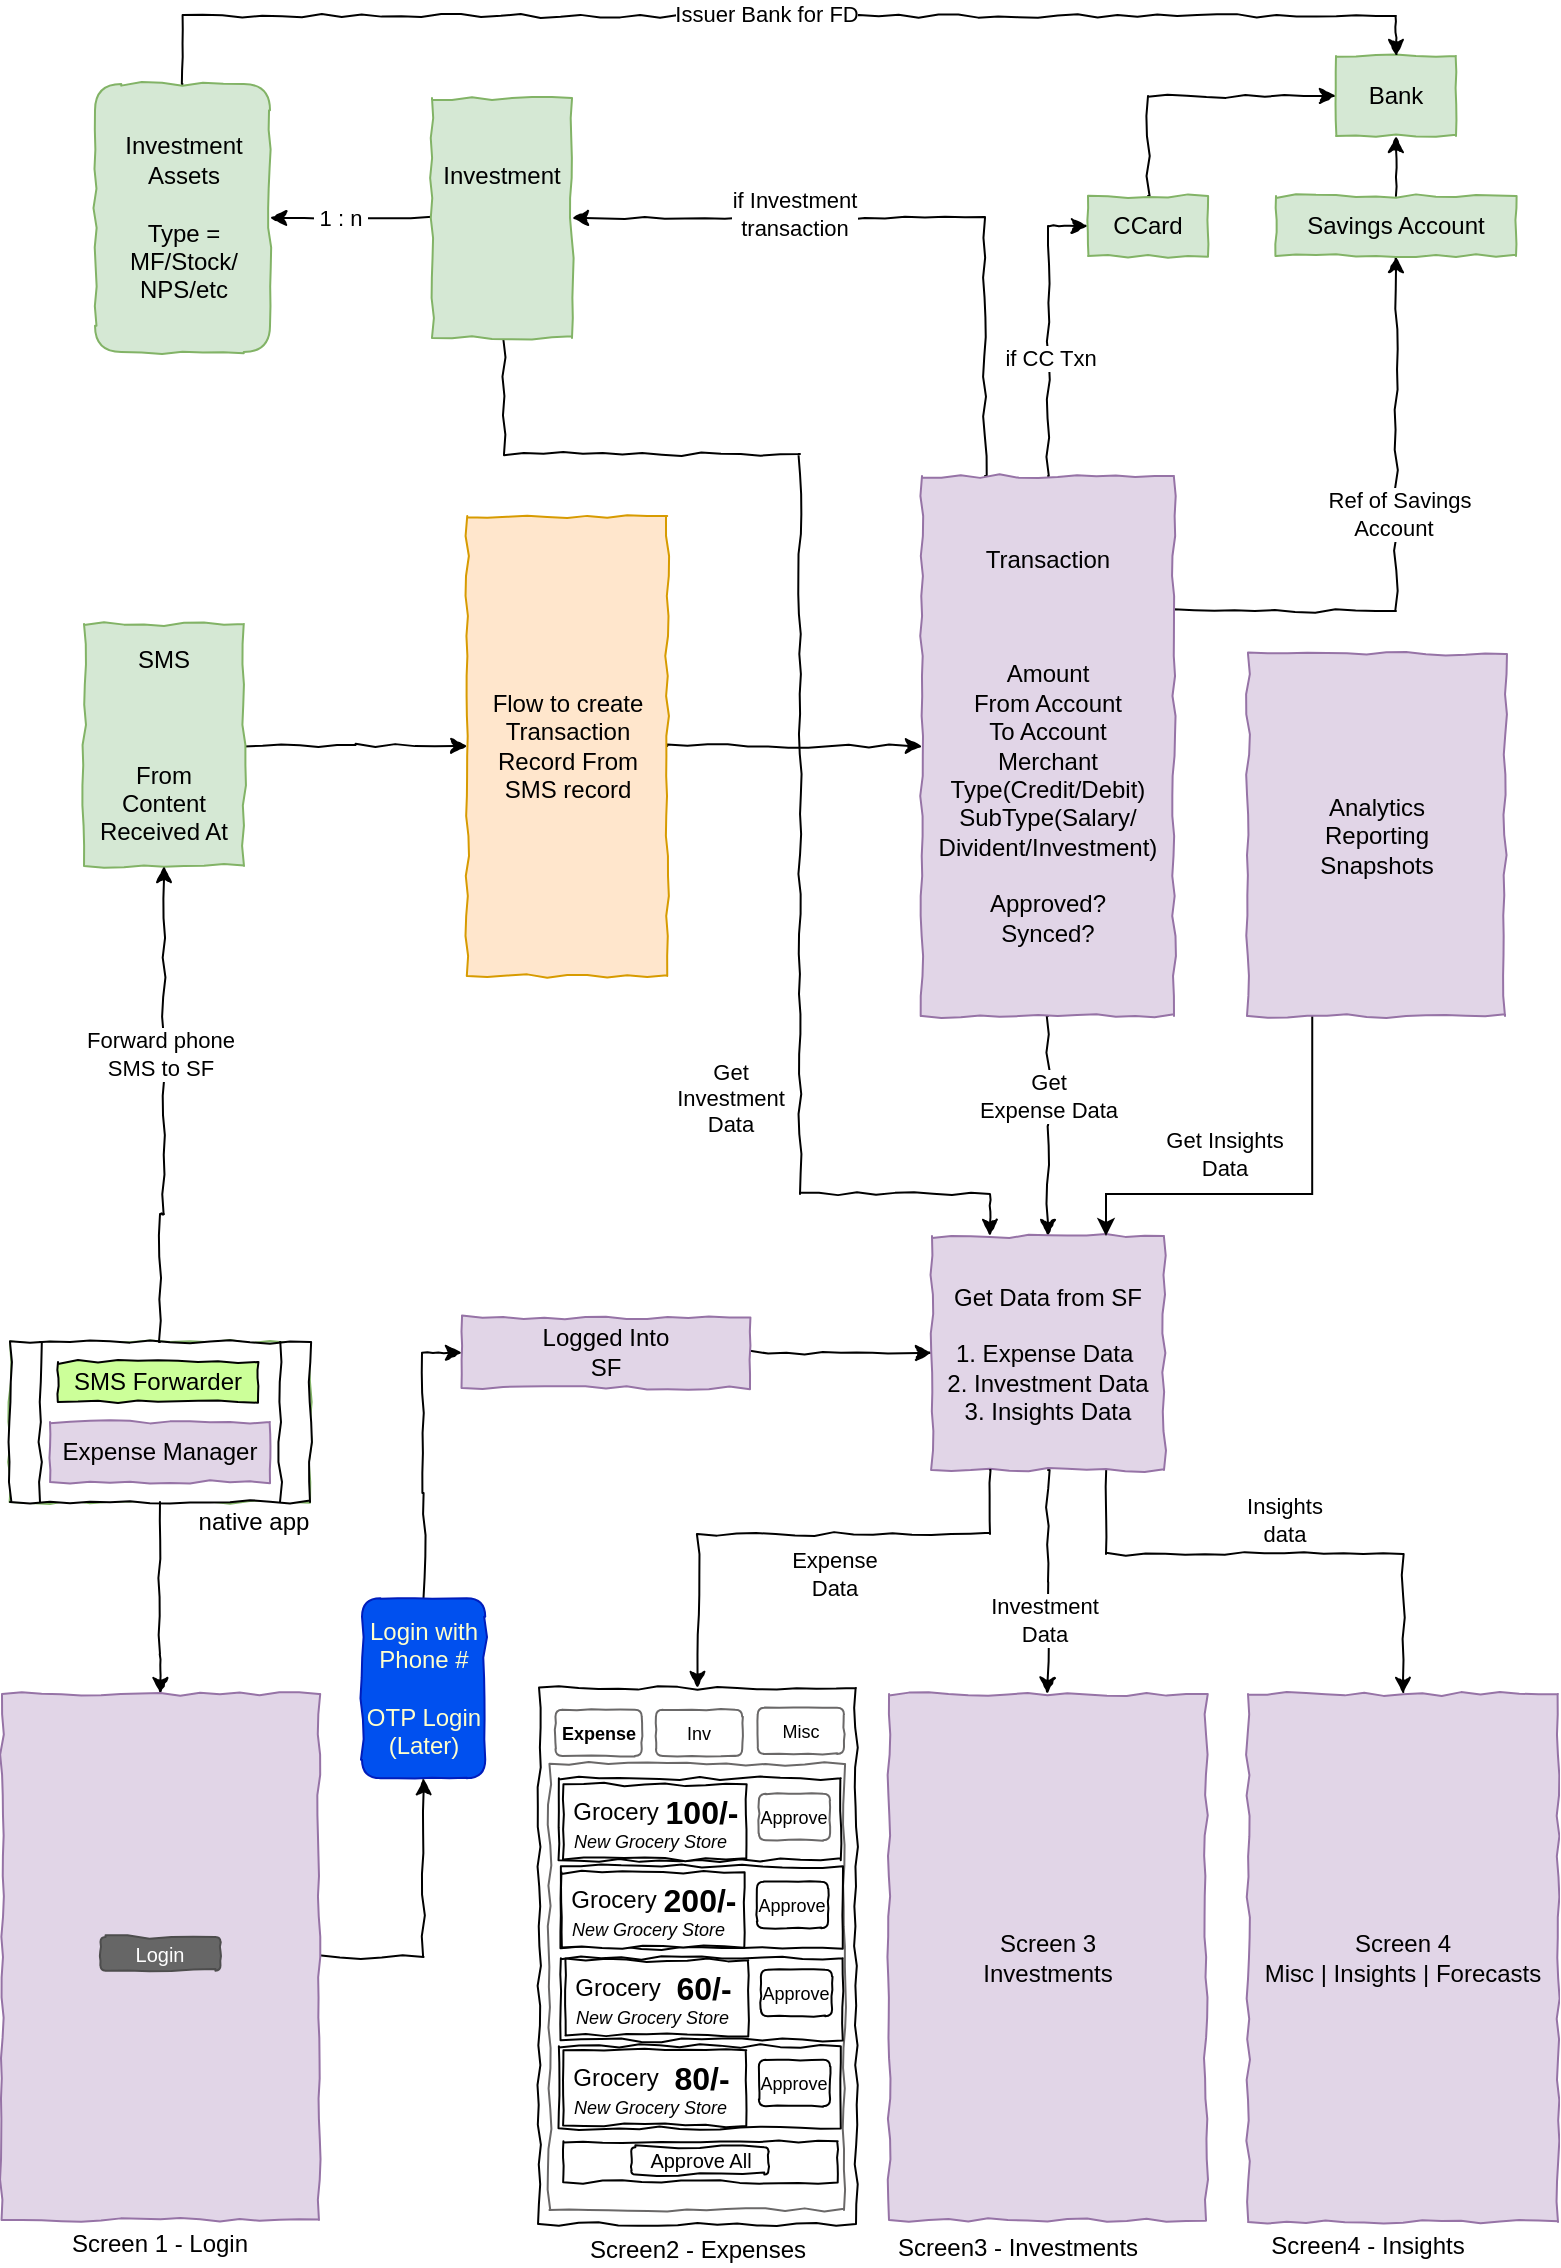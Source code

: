 <mxfile version="22.1.4" type="device">
  <diagram name="Page-1" id="QadR1Ws7vuWXgV3cEc7C">
    <mxGraphModel dx="3107" dy="775" grid="1" gridSize="10" guides="1" tooltips="1" connect="1" arrows="1" fold="1" page="1" pageScale="1" pageWidth="850" pageHeight="1100" math="0" shadow="0">
      <root>
        <mxCell id="0" />
        <mxCell id="1" parent="0" />
        <mxCell id="0C5rQX1WeQnibB30k9b2-212" style="edgeStyle=orthogonalEdgeStyle;rounded=0;orthogonalLoop=1;jettySize=auto;html=1;entryX=0.5;entryY=1;entryDx=0;entryDy=0;comic=1;exitX=1;exitY=0.25;exitDx=0;exitDy=0;" parent="1" source="0C5rQX1WeQnibB30k9b2-1" target="0C5rQX1WeQnibB30k9b2-9" edge="1">
          <mxGeometry relative="1" as="geometry">
            <mxPoint x="-435" y="230" as="sourcePoint" />
            <Array as="points">
              <mxPoint x="-234" y="339" />
            </Array>
          </mxGeometry>
        </mxCell>
        <mxCell id="0C5rQX1WeQnibB30k9b2-213" value="&amp;nbsp;Ref of Savings &lt;br&gt;Account&amp;nbsp;" style="edgeLabel;html=1;align=center;verticalAlign=middle;resizable=0;points=[];comic=1;" parent="0C5rQX1WeQnibB30k9b2-212" vertex="1" connectable="0">
          <mxGeometry x="-0.076" y="-2" relative="1" as="geometry">
            <mxPoint x="-2" y="-26" as="offset" />
          </mxGeometry>
        </mxCell>
        <mxCell id="0C5rQX1WeQnibB30k9b2-215" style="edgeStyle=orthogonalEdgeStyle;rounded=0;orthogonalLoop=1;jettySize=auto;html=1;exitX=0.5;exitY=0;exitDx=0;exitDy=0;entryX=0;entryY=0.5;entryDx=0;entryDy=0;comic=1;" parent="1" source="0C5rQX1WeQnibB30k9b2-1" target="0C5rQX1WeQnibB30k9b2-19" edge="1">
          <mxGeometry relative="1" as="geometry" />
        </mxCell>
        <mxCell id="0C5rQX1WeQnibB30k9b2-216" value="if CC Txn" style="edgeLabel;html=1;align=center;verticalAlign=middle;resizable=0;points=[];comic=1;" parent="0C5rQX1WeQnibB30k9b2-215" vertex="1" connectable="0">
          <mxGeometry x="-0.062" relative="1" as="geometry">
            <mxPoint x="1" y="9" as="offset" />
          </mxGeometry>
        </mxCell>
        <mxCell id="0C5rQX1WeQnibB30k9b2-217" style="edgeStyle=orthogonalEdgeStyle;rounded=0;orthogonalLoop=1;jettySize=auto;html=1;exitX=0.25;exitY=0;exitDx=0;exitDy=0;comic=1;entryX=1;entryY=0.5;entryDx=0;entryDy=0;" parent="1" source="0C5rQX1WeQnibB30k9b2-1" target="0C5rQX1WeQnibB30k9b2-17" edge="1">
          <mxGeometry relative="1" as="geometry">
            <Array as="points">
              <mxPoint x="-439" y="142" />
            </Array>
          </mxGeometry>
        </mxCell>
        <mxCell id="0C5rQX1WeQnibB30k9b2-218" value="if Investment &lt;br&gt;transaction" style="edgeLabel;html=1;align=center;verticalAlign=middle;resizable=0;points=[];comic=1;" parent="0C5rQX1WeQnibB30k9b2-217" vertex="1" connectable="0">
          <mxGeometry x="0.088" y="2" relative="1" as="geometry">
            <mxPoint x="-42" y="-4" as="offset" />
          </mxGeometry>
        </mxCell>
        <mxCell id="fBebfW7BLfuO6a7bKw-b-141" style="edgeStyle=orthogonalEdgeStyle;rounded=0;orthogonalLoop=1;jettySize=auto;html=1;exitX=0.5;exitY=1;exitDx=0;exitDy=0;entryX=0.5;entryY=0;entryDx=0;entryDy=0;comic=1;" edge="1" parent="1" source="0C5rQX1WeQnibB30k9b2-1" target="0C5rQX1WeQnibB30k9b2-189">
          <mxGeometry relative="1" as="geometry">
            <Array as="points">
              <mxPoint x="-408" y="596" />
            </Array>
          </mxGeometry>
        </mxCell>
        <mxCell id="fBebfW7BLfuO6a7bKw-b-142" value="Get&lt;br style=&quot;border-color: var(--border-color);&quot;&gt;Expense Data" style="edgeLabel;html=1;align=center;verticalAlign=middle;resizable=0;points=[];comic=1;" vertex="1" connectable="0" parent="fBebfW7BLfuO6a7bKw-b-141">
          <mxGeometry x="-0.094" y="-3" relative="1" as="geometry">
            <mxPoint x="3" y="-10" as="offset" />
          </mxGeometry>
        </mxCell>
        <mxCell id="0C5rQX1WeQnibB30k9b2-1" value="Transaction&lt;br&gt;&lt;br&gt;&lt;br&gt;&lt;br&gt;Amount&lt;br&gt;From Account&lt;br style=&quot;border-color: var(--border-color);&quot;&gt;To Account&lt;br&gt;Merchant&lt;br style=&quot;border-color: var(--border-color);&quot;&gt;Type(Credit/Debit)&lt;br&gt;SubType(Salary/&lt;br style=&quot;border-color: var(--border-color);&quot;&gt;Divident/Investment)&lt;br&gt;&lt;br&gt;Approved?&lt;br&gt;Synced?" style="rounded=0;whiteSpace=wrap;html=1;comic=1;fillColor=#e1d5e7;strokeColor=#9673a6;" parent="1" vertex="1">
          <mxGeometry x="-471" y="271" width="126" height="270" as="geometry" />
        </mxCell>
        <mxCell id="fBebfW7BLfuO6a7bKw-b-70" style="edgeStyle=orthogonalEdgeStyle;rounded=0;orthogonalLoop=1;jettySize=auto;html=1;exitX=1;exitY=0.5;exitDx=0;exitDy=0;comic=1;" edge="1" parent="1" source="0C5rQX1WeQnibB30k9b2-2" target="0C5rQX1WeQnibB30k9b2-1">
          <mxGeometry relative="1" as="geometry">
            <mxPoint x="-582" y="406" as="targetPoint" />
          </mxGeometry>
        </mxCell>
        <mxCell id="0C5rQX1WeQnibB30k9b2-2" value="Flow to create Transaction Record From SMS record" style="rounded=0;whiteSpace=wrap;html=1;comic=1;fillColor=#ffe6cc;strokeColor=#d79b00;" parent="1" vertex="1">
          <mxGeometry x="-698.38" y="291" width="100" height="230" as="geometry" />
        </mxCell>
        <mxCell id="fBebfW7BLfuO6a7bKw-b-127" style="edgeStyle=orthogonalEdgeStyle;rounded=0;orthogonalLoop=1;jettySize=auto;html=1;exitX=1;exitY=0.5;exitDx=0;exitDy=0;entryX=0;entryY=0.5;entryDx=0;entryDy=0;comic=1;" edge="1" parent="1" source="0C5rQX1WeQnibB30k9b2-3" target="0C5rQX1WeQnibB30k9b2-2">
          <mxGeometry relative="1" as="geometry" />
        </mxCell>
        <mxCell id="0C5rQX1WeQnibB30k9b2-3" value="SMS&lt;br&gt;&lt;br&gt;&lt;br&gt;&lt;br&gt;From&lt;br&gt;Content&lt;br&gt;Received At" style="rounded=0;whiteSpace=wrap;html=1;comic=1;fillColor=#d5e8d4;strokeColor=#82b366;" parent="1" vertex="1">
          <mxGeometry x="-890" y="345" width="80" height="121" as="geometry" />
        </mxCell>
        <mxCell id="0C5rQX1WeQnibB30k9b2-8" value="Bank" style="rounded=0;whiteSpace=wrap;html=1;comic=1;fillColor=#d5e8d4;strokeColor=#82b366;" parent="1" vertex="1">
          <mxGeometry x="-264" y="61" width="60" height="40" as="geometry" />
        </mxCell>
        <mxCell id="0C5rQX1WeQnibB30k9b2-14" style="edgeStyle=orthogonalEdgeStyle;rounded=0;orthogonalLoop=1;jettySize=auto;html=1;exitX=0.5;exitY=0;exitDx=0;exitDy=0;entryX=0.5;entryY=1;entryDx=0;entryDy=0;comic=1;" parent="1" source="0C5rQX1WeQnibB30k9b2-9" target="0C5rQX1WeQnibB30k9b2-8" edge="1">
          <mxGeometry relative="1" as="geometry" />
        </mxCell>
        <mxCell id="0C5rQX1WeQnibB30k9b2-9" value="Savings Account" style="rounded=0;whiteSpace=wrap;html=1;comic=1;fillColor=#d5e8d4;strokeColor=#82b366;" parent="1" vertex="1">
          <mxGeometry x="-294" y="131" width="120" height="30" as="geometry" />
        </mxCell>
        <mxCell id="0C5rQX1WeQnibB30k9b2-209" style="edgeStyle=orthogonalEdgeStyle;rounded=0;orthogonalLoop=1;jettySize=auto;html=1;exitX=0;exitY=0.5;exitDx=0;exitDy=0;entryX=1;entryY=0.5;entryDx=0;entryDy=0;comic=1;" parent="1" source="0C5rQX1WeQnibB30k9b2-17" target="0C5rQX1WeQnibB30k9b2-200" edge="1">
          <mxGeometry relative="1" as="geometry" />
        </mxCell>
        <mxCell id="fBebfW7BLfuO6a7bKw-b-130" value="&amp;nbsp;1 : n&amp;nbsp;" style="edgeLabel;html=1;align=center;verticalAlign=middle;resizable=0;points=[];comic=1;" vertex="1" connectable="0" parent="0C5rQX1WeQnibB30k9b2-209">
          <mxGeometry x="0.317" y="3" relative="1" as="geometry">
            <mxPoint x="7" y="-3" as="offset" />
          </mxGeometry>
        </mxCell>
        <mxCell id="fBebfW7BLfuO6a7bKw-b-78" style="edgeStyle=orthogonalEdgeStyle;rounded=0;orthogonalLoop=1;jettySize=auto;html=1;exitX=0.5;exitY=1;exitDx=0;exitDy=0;comic=1;entryX=0.25;entryY=0;entryDx=0;entryDy=0;" edge="1" parent="1" target="0C5rQX1WeQnibB30k9b2-189">
          <mxGeometry relative="1" as="geometry">
            <mxPoint x="-439.41" y="651.06" as="targetPoint" />
            <mxPoint x="-679.98" y="202" as="sourcePoint" />
            <Array as="points">
              <mxPoint x="-680" y="260" />
              <mxPoint x="-532" y="260" />
              <mxPoint x="-532" y="630" />
              <mxPoint x="-437" y="630" />
            </Array>
          </mxGeometry>
        </mxCell>
        <mxCell id="fBebfW7BLfuO6a7bKw-b-81" value="Get&lt;br&gt;&amp;nbsp;Investment&amp;nbsp;&lt;br&gt;Data" style="edgeLabel;html=1;align=center;verticalAlign=middle;resizable=0;points=[];comic=1;" vertex="1" connectable="0" parent="fBebfW7BLfuO6a7bKw-b-78">
          <mxGeometry x="0.372" relative="1" as="geometry">
            <mxPoint x="-35" y="53" as="offset" />
          </mxGeometry>
        </mxCell>
        <mxCell id="0C5rQX1WeQnibB30k9b2-17" value="Investment&lt;br&gt;&lt;br&gt;&lt;br&gt;&lt;br&gt;" style="rounded=0;whiteSpace=wrap;html=1;comic=1;fillColor=#d5e8d4;strokeColor=#82b366;" parent="1" vertex="1">
          <mxGeometry x="-716" y="82" width="70" height="120" as="geometry" />
        </mxCell>
        <mxCell id="0C5rQX1WeQnibB30k9b2-210" style="edgeStyle=orthogonalEdgeStyle;rounded=0;orthogonalLoop=1;jettySize=auto;html=1;exitX=0.5;exitY=0;exitDx=0;exitDy=0;entryX=0;entryY=0.5;entryDx=0;entryDy=0;comic=1;" parent="1" source="0C5rQX1WeQnibB30k9b2-19" target="0C5rQX1WeQnibB30k9b2-8" edge="1">
          <mxGeometry relative="1" as="geometry" />
        </mxCell>
        <mxCell id="0C5rQX1WeQnibB30k9b2-19" value="CCard" style="rounded=0;whiteSpace=wrap;html=1;comic=1;fillColor=#d5e8d4;strokeColor=#82b366;" parent="1" vertex="1">
          <mxGeometry x="-388" y="131" width="60" height="30" as="geometry" />
        </mxCell>
        <mxCell id="0C5rQX1WeQnibB30k9b2-103" value="" style="group;comic=1;fillColor=#d5e8d4;strokeColor=#82b366;" parent="1" vertex="1" connectable="0">
          <mxGeometry x="-927" y="704" width="150" height="80" as="geometry" />
        </mxCell>
        <mxCell id="0C5rQX1WeQnibB30k9b2-40" value="" style="shape=process;whiteSpace=wrap;html=1;backgroundOutline=1;comic=1;" parent="0C5rQX1WeQnibB30k9b2-103" vertex="1">
          <mxGeometry width="150" height="80" as="geometry" />
        </mxCell>
        <mxCell id="0C5rQX1WeQnibB30k9b2-7" value="Expense Manager" style="rounded=0;whiteSpace=wrap;html=1;comic=1;fillColor=#e1d5e7;strokeColor=#9673a6;" parent="0C5rQX1WeQnibB30k9b2-103" vertex="1">
          <mxGeometry x="20" y="40" width="110" height="30" as="geometry" />
        </mxCell>
        <mxCell id="0C5rQX1WeQnibB30k9b2-39" value="SMS Forwarder" style="rounded=0;whiteSpace=wrap;html=1;comic=1;gradientColor=none;fillColor=#CCFF99;" parent="0C5rQX1WeQnibB30k9b2-103" vertex="1">
          <mxGeometry x="24" y="10" width="100" height="20" as="geometry" />
        </mxCell>
        <mxCell id="fBebfW7BLfuO6a7bKw-b-123" style="edgeStyle=orthogonalEdgeStyle;rounded=0;orthogonalLoop=1;jettySize=auto;html=1;exitX=1;exitY=0.5;exitDx=0;exitDy=0;comic=1;" edge="1" parent="1" source="0C5rQX1WeQnibB30k9b2-106" target="0C5rQX1WeQnibB30k9b2-189">
          <mxGeometry relative="1" as="geometry" />
        </mxCell>
        <mxCell id="0C5rQX1WeQnibB30k9b2-106" value="Logged Into &lt;br&gt;SF" style="rounded=0;whiteSpace=wrap;html=1;comic=1;fillColor=#e1d5e7;strokeColor=#9673a6;" parent="1" vertex="1">
          <mxGeometry x="-701" y="691.72" width="144" height="35.28" as="geometry" />
        </mxCell>
        <mxCell id="fBebfW7BLfuO6a7bKw-b-74" style="edgeStyle=orthogonalEdgeStyle;rounded=0;orthogonalLoop=1;jettySize=auto;html=1;exitX=0.75;exitY=1;exitDx=0;exitDy=0;comic=1;entryX=0.5;entryY=0;entryDx=0;entryDy=0;" edge="1" parent="1" source="0C5rQX1WeQnibB30k9b2-189" target="0C5rQX1WeQnibB30k9b2-204">
          <mxGeometry relative="1" as="geometry">
            <mxPoint x="-372" y="575" as="targetPoint" />
            <Array as="points">
              <mxPoint x="-379" y="810" />
              <mxPoint x="-231" y="810" />
            </Array>
          </mxGeometry>
        </mxCell>
        <mxCell id="fBebfW7BLfuO6a7bKw-b-75" value="Insights &lt;br&gt;data" style="edgeLabel;html=1;align=center;verticalAlign=middle;resizable=0;points=[];comic=1;" vertex="1" connectable="0" parent="fBebfW7BLfuO6a7bKw-b-74">
          <mxGeometry x="-0.332" y="1" relative="1" as="geometry">
            <mxPoint x="44" y="-16" as="offset" />
          </mxGeometry>
        </mxCell>
        <mxCell id="fBebfW7BLfuO6a7bKw-b-143" style="edgeStyle=orthogonalEdgeStyle;rounded=0;orthogonalLoop=1;jettySize=auto;html=1;exitX=0.5;exitY=1;exitDx=0;exitDy=0;comic=1;" edge="1" parent="1" source="0C5rQX1WeQnibB30k9b2-189" target="fBebfW7BLfuO6a7bKw-b-43">
          <mxGeometry relative="1" as="geometry" />
        </mxCell>
        <mxCell id="fBebfW7BLfuO6a7bKw-b-144" value="Investment&lt;br style=&quot;border-color: var(--border-color);&quot;&gt;Data" style="edgeLabel;html=1;align=center;verticalAlign=middle;resizable=0;points=[];comic=1;" vertex="1" connectable="0" parent="fBebfW7BLfuO6a7bKw-b-143">
          <mxGeometry x="-0.006" y="2" relative="1" as="geometry">
            <mxPoint x="-2" y="17" as="offset" />
          </mxGeometry>
        </mxCell>
        <mxCell id="0C5rQX1WeQnibB30k9b2-189" value="Get Data from SF&lt;br&gt;&lt;br&gt;1. Expense Data&amp;nbsp;&lt;br&gt;2. Investment Data&lt;br&gt;3. Insights Data" style="rounded=0;align=center;html=1;whiteSpace=wrap;comic=1;fillColor=#e1d5e7;strokeColor=#9673a6;" parent="1" vertex="1">
          <mxGeometry x="-466" y="651" width="116" height="117" as="geometry" />
        </mxCell>
        <mxCell id="fBebfW7BLfuO6a7bKw-b-128" style="edgeStyle=orthogonalEdgeStyle;rounded=0;orthogonalLoop=1;jettySize=auto;html=1;exitX=0.5;exitY=0;exitDx=0;exitDy=0;entryX=0.5;entryY=0;entryDx=0;entryDy=0;comic=1;" edge="1" parent="1" source="0C5rQX1WeQnibB30k9b2-200" target="0C5rQX1WeQnibB30k9b2-8">
          <mxGeometry relative="1" as="geometry" />
        </mxCell>
        <mxCell id="fBebfW7BLfuO6a7bKw-b-129" value="Issuer Bank for FD" style="edgeLabel;html=1;align=center;verticalAlign=middle;resizable=0;points=[];comic=1;" vertex="1" connectable="0" parent="fBebfW7BLfuO6a7bKw-b-128">
          <mxGeometry x="0.473" y="-3" relative="1" as="geometry">
            <mxPoint x="-161" y="-4" as="offset" />
          </mxGeometry>
        </mxCell>
        <mxCell id="0C5rQX1WeQnibB30k9b2-200" value="Investment Assets&lt;br&gt;&lt;br&gt;Type = MF/Stock/&lt;br&gt;NPS/etc" style="rounded=1;whiteSpace=wrap;html=1;comic=1;fillColor=#d5e8d4;strokeColor=#82b366;" parent="1" vertex="1">
          <mxGeometry x="-884.5" y="75" width="87.5" height="134" as="geometry" />
        </mxCell>
        <mxCell id="0C5rQX1WeQnibB30k9b2-204" value="Screen 4&lt;br style=&quot;border-color: var(--border-color);&quot;&gt;Misc | Insights | Forecasts" style="rounded=0;whiteSpace=wrap;html=1;comic=1;fillColor=#e1d5e7;strokeColor=#9673a6;" parent="1" vertex="1">
          <mxGeometry x="-308" y="880" width="155" height="264" as="geometry" />
        </mxCell>
        <mxCell id="fBebfW7BLfuO6a7bKw-b-2" value="native&amp;nbsp;app" style="text;html=1;strokeColor=none;fillColor=none;align=center;verticalAlign=middle;whiteSpace=wrap;rounded=0;comic=1;" vertex="1" parent="1">
          <mxGeometry x="-836" y="784" width="62" height="19" as="geometry" />
        </mxCell>
        <mxCell id="0C5rQX1WeQnibB30k9b2-41" style="edgeStyle=orthogonalEdgeStyle;rounded=0;orthogonalLoop=1;jettySize=auto;html=1;comic=1;exitX=0.5;exitY=0;exitDx=0;exitDy=0;entryX=0.5;entryY=1;entryDx=0;entryDy=0;" parent="1" source="0C5rQX1WeQnibB30k9b2-40" target="0C5rQX1WeQnibB30k9b2-3" edge="1">
          <mxGeometry relative="1" as="geometry">
            <mxPoint x="-853" y="620" as="sourcePoint" />
            <mxPoint x="-860" y="470" as="targetPoint" />
            <Array as="points">
              <mxPoint x="-852" y="640" />
              <mxPoint x="-850" y="640" />
            </Array>
          </mxGeometry>
        </mxCell>
        <mxCell id="fBebfW7BLfuO6a7bKw-b-3" value="Forward phone &lt;br&gt;SMS to SF" style="edgeLabel;html=1;align=center;verticalAlign=middle;resizable=0;points=[];comic=1;" vertex="1" connectable="0" parent="0C5rQX1WeQnibB30k9b2-41">
          <mxGeometry x="-0.287" y="-1" relative="1" as="geometry">
            <mxPoint x="-3" y="-61" as="offset" />
          </mxGeometry>
        </mxCell>
        <mxCell id="fBebfW7BLfuO6a7bKw-b-43" value="Screen 3&lt;br style=&quot;border-color: var(--border-color);&quot;&gt;Investments" style="rounded=0;whiteSpace=wrap;html=1;comic=1;fillColor=#e1d5e7;strokeColor=#9673a6;" vertex="1" parent="1">
          <mxGeometry x="-487.48" y="880" width="158.48" height="263" as="geometry" />
        </mxCell>
        <mxCell id="fBebfW7BLfuO6a7bKw-b-76" style="edgeStyle=orthogonalEdgeStyle;rounded=0;orthogonalLoop=1;jettySize=auto;html=1;exitX=0.25;exitY=1;exitDx=0;exitDy=0;entryX=0.5;entryY=0;entryDx=0;entryDy=0;comic=1;" edge="1" parent="1" source="0C5rQX1WeQnibB30k9b2-189" target="0C5rQX1WeQnibB30k9b2-108">
          <mxGeometry relative="1" as="geometry">
            <Array as="points">
              <mxPoint x="-437" y="800" />
              <mxPoint x="-583" y="800" />
            </Array>
          </mxGeometry>
        </mxCell>
        <mxCell id="fBebfW7BLfuO6a7bKw-b-77" value="Expense&lt;br style=&quot;border-color: var(--border-color);&quot;&gt;Data" style="edgeLabel;html=1;align=center;verticalAlign=middle;resizable=0;points=[];comic=1;" vertex="1" connectable="0" parent="fBebfW7BLfuO6a7bKw-b-76">
          <mxGeometry x="-0.024" y="1" relative="1" as="geometry">
            <mxPoint x="14" y="19" as="offset" />
          </mxGeometry>
        </mxCell>
        <mxCell id="0C5rQX1WeQnibB30k9b2-108" value="" style="rounded=0;whiteSpace=wrap;html=1;comic=1;container=0;" parent="1" vertex="1">
          <mxGeometry x="-662.48" y="877" width="158.48" height="267.98" as="geometry" />
        </mxCell>
        <mxCell id="fBebfW7BLfuO6a7bKw-b-98" style="edgeStyle=orthogonalEdgeStyle;rounded=0;orthogonalLoop=1;jettySize=auto;html=1;entryX=0.5;entryY=0;entryDx=0;entryDy=0;comic=1;" edge="1" parent="1" source="0C5rQX1WeQnibB30k9b2-40" target="fBebfW7BLfuO6a7bKw-b-136">
          <mxGeometry relative="1" as="geometry">
            <mxPoint x="-852" y="860.5" as="targetPoint" />
            <Array as="points">
              <mxPoint x="-852" y="860" />
              <mxPoint x="-851" y="860" />
            </Array>
          </mxGeometry>
        </mxCell>
        <mxCell id="0C5rQX1WeQnibB30k9b2-202" value="Screen2 - Expenses" style="text;html=1;align=center;verticalAlign=middle;whiteSpace=wrap;rounded=0;comic=1;" parent="1" vertex="1">
          <mxGeometry x="-647.24" y="1149.98" width="128" height="16.02" as="geometry" />
        </mxCell>
        <mxCell id="0C5rQX1WeQnibB30k9b2-109" value="&lt;b&gt;Today&#39;s Expenses&lt;/b&gt;" style="rounded=0;whiteSpace=wrap;html=1;comic=1;container=0;" parent="1" vertex="1">
          <mxGeometry x="-649" y="924.4" width="133.14" height="23" as="geometry" />
        </mxCell>
        <mxCell id="fBebfW7BLfuO6a7bKw-b-125" style="edgeStyle=orthogonalEdgeStyle;rounded=0;orthogonalLoop=1;jettySize=auto;html=1;exitX=0.5;exitY=0;exitDx=0;exitDy=0;entryX=0;entryY=0.5;entryDx=0;entryDy=0;comic=1;" edge="1" parent="1" source="0C5rQX1WeQnibB30k9b2-105" target="0C5rQX1WeQnibB30k9b2-106">
          <mxGeometry relative="1" as="geometry" />
        </mxCell>
        <mxCell id="0C5rQX1WeQnibB30k9b2-105" value="Login with Phone #&lt;br&gt;&lt;br&gt;OTP Login (Later)" style="rounded=1;whiteSpace=wrap;html=1;fillColor=#0050ef;strokeColor=#001DBC;fontColor=#FFFFCC;comic=1;" parent="1" vertex="1">
          <mxGeometry x="-751" y="832.07" width="61.62" height="90" as="geometry" />
        </mxCell>
        <mxCell id="fBebfW7BLfuO6a7bKw-b-120" value="" style="group;comic=1;" vertex="1" connectable="0" parent="1">
          <mxGeometry x="-654.28" y="886.84" width="144.28" height="24.16" as="geometry" />
        </mxCell>
        <mxCell id="fBebfW7BLfuO6a7bKw-b-117" value="&lt;font size=&quot;1&quot;&gt;&lt;b style=&quot;font-size: 9px;&quot;&gt;Expense&lt;/b&gt;&lt;/font&gt;" style="rounded=1;html=1;shadow=0;dashed=0;whiteSpace=wrap;fontSize=10;align=center;comic=1;strokeColor=#6a6868;container=0;" vertex="1" parent="fBebfW7BLfuO6a7bKw-b-120">
          <mxGeometry y="1.0" width="43.154" height="23.16" as="geometry" />
        </mxCell>
        <mxCell id="fBebfW7BLfuO6a7bKw-b-118" value="&lt;font style=&quot;font-size: 9px;&quot;&gt;Inv&lt;/font&gt;" style="rounded=1;html=1;shadow=0;dashed=0;whiteSpace=wrap;fontSize=10;align=center;comic=1;strokeColor=#6a6868;container=0;" vertex="1" parent="fBebfW7BLfuO6a7bKw-b-120">
          <mxGeometry x="50.242" y="1.0" width="43.154" height="23.16" as="geometry" />
        </mxCell>
        <mxCell id="fBebfW7BLfuO6a7bKw-b-119" value="&lt;font style=&quot;font-size: 9px;&quot;&gt;Misc&lt;/font&gt;" style="rounded=1;html=1;shadow=0;dashed=0;whiteSpace=wrap;fontSize=10;align=center;comic=1;strokeColor=#6a6868;container=0;" vertex="1" parent="fBebfW7BLfuO6a7bKw-b-120">
          <mxGeometry x="101.126" width="43.154" height="23.16" as="geometry" />
        </mxCell>
        <mxCell id="fBebfW7BLfuO6a7bKw-b-121" value="" style="rounded=0;html=1;shadow=0;dashed=0;whiteSpace=wrap;fontSize=10;align=center;comic=1;strokeColor=#6a6868;container=0;" vertex="1" parent="1">
          <mxGeometry x="-657.28" y="915" width="147.28" height="223" as="geometry" />
        </mxCell>
        <mxCell id="0C5rQX1WeQnibB30k9b2-116" value="" style="rounded=0;whiteSpace=wrap;html=1;comic=1;container=0;" parent="1" vertex="1">
          <mxGeometry x="-652.571" y="922.075" width="140.952" height="41.023" as="geometry" />
        </mxCell>
        <mxCell id="0C5rQX1WeQnibB30k9b2-117" value="" style="rounded=0;whiteSpace=wrap;html=1;comic=1;container=0;" parent="1" vertex="1">
          <mxGeometry x="-650.286" y="925.126" width="91.429" height="37.605" as="geometry" />
        </mxCell>
        <mxCell id="0C5rQX1WeQnibB30k9b2-118" value="&lt;font style=&quot;font-size: 9px;&quot;&gt;Approve&lt;/font&gt;" style="rounded=1;html=1;shadow=0;dashed=0;whiteSpace=wrap;fontSize=10;align=center;comic=1;strokeColor=#6a6868;container=0;" parent="1" vertex="1">
          <mxGeometry x="-552.571" y="929.915" width="35.62" height="23.16" as="geometry" />
        </mxCell>
        <mxCell id="0C5rQX1WeQnibB30k9b2-119" value="&lt;font style=&quot;font-size: 12px;&quot;&gt;Grocery&lt;/font&gt;" style="text;html=1;align=center;verticalAlign=middle;whiteSpace=wrap;rounded=0;fontSize=15;comic=1;container=0;" parent="1" vertex="1">
          <mxGeometry x="-647.238" y="927.177" width="45.714" height="20.512" as="geometry" />
        </mxCell>
        <mxCell id="0C5rQX1WeQnibB30k9b2-120" value="&lt;font size=&quot;1&quot; style=&quot;&quot;&gt;&lt;b style=&quot;font-size: 16px;&quot;&gt;100/-&lt;/b&gt;&lt;/font&gt;" style="text;html=1;align=center;verticalAlign=middle;whiteSpace=wrap;rounded=0;fontSize=20;comic=1;container=0;" parent="1" vertex="1">
          <mxGeometry x="-603.81" y="927.177" width="45.714" height="20.512" as="geometry" />
        </mxCell>
        <mxCell id="0C5rQX1WeQnibB30k9b2-130" value="&lt;font style=&quot;font-size: 9px;&quot;&gt;New Grocery Store&lt;/font&gt;" style="text;html=1;align=left;verticalAlign=middle;whiteSpace=wrap;rounded=0;fontStyle=2;comic=1;container=0;" parent="1" vertex="1">
          <mxGeometry x="-647.476" y="946.005" width="83.81" height="13.674" as="geometry" />
        </mxCell>
        <mxCell id="0C5rQX1WeQnibB30k9b2-179" value="" style="rounded=0;whiteSpace=wrap;html=1;comic=1;container=0;" parent="1" vertex="1">
          <mxGeometry x="-650.286" y="1103.578" width="137.143" height="20.512" as="geometry" />
        </mxCell>
        <mxCell id="0C5rQX1WeQnibB30k9b2-170" value="Approve All" style="rounded=1;html=1;shadow=0;dashed=0;whiteSpace=wrap;fontSize=10;align=center;comic=1;container=0;" parent="1" vertex="1">
          <mxGeometry x="-616.381" y="1106.578" width="68.571" height="13.674" as="geometry" />
        </mxCell>
        <mxCell id="fBebfW7BLfuO6a7bKw-b-8" value="" style="rounded=0;whiteSpace=wrap;html=1;comic=1;container=0;" vertex="1" parent="1">
          <mxGeometry x="-651.571" y="966.075" width="140.952" height="41.023" as="geometry" />
        </mxCell>
        <mxCell id="fBebfW7BLfuO6a7bKw-b-9" value="" style="rounded=0;whiteSpace=wrap;html=1;comic=1;container=0;" vertex="1" parent="1">
          <mxGeometry x="-651.286" y="969.126" width="91.429" height="37.605" as="geometry" />
        </mxCell>
        <mxCell id="fBebfW7BLfuO6a7bKw-b-10" value="&lt;font style=&quot;font-size: 9px;&quot;&gt;Approve&lt;/font&gt;" style="rounded=1;html=1;shadow=0;dashed=0;whiteSpace=wrap;fontSize=10;align=center;comic=1;container=0;" vertex="1" parent="1">
          <mxGeometry x="-553.571" y="973.915" width="35.62" height="23.16" as="geometry" />
        </mxCell>
        <mxCell id="fBebfW7BLfuO6a7bKw-b-11" value="&lt;font style=&quot;font-size: 12px;&quot;&gt;Grocery&lt;/font&gt;" style="text;html=1;align=center;verticalAlign=middle;whiteSpace=wrap;rounded=0;fontSize=15;comic=1;container=0;" vertex="1" parent="1">
          <mxGeometry x="-648.238" y="971.177" width="45.714" height="20.512" as="geometry" />
        </mxCell>
        <mxCell id="fBebfW7BLfuO6a7bKw-b-12" value="&lt;font size=&quot;1&quot; style=&quot;&quot;&gt;&lt;b style=&quot;font-size: 16px;&quot;&gt;200/-&lt;/b&gt;&lt;/font&gt;" style="text;html=1;align=center;verticalAlign=middle;whiteSpace=wrap;rounded=0;fontSize=20;comic=1;container=0;" vertex="1" parent="1">
          <mxGeometry x="-604.81" y="971.177" width="45.714" height="20.512" as="geometry" />
        </mxCell>
        <mxCell id="fBebfW7BLfuO6a7bKw-b-13" value="&lt;font style=&quot;font-size: 9px;&quot;&gt;New Grocery Store&lt;/font&gt;" style="text;html=1;align=left;verticalAlign=middle;whiteSpace=wrap;rounded=0;fontStyle=2;comic=1;container=0;" vertex="1" parent="1">
          <mxGeometry x="-648.476" y="990.005" width="83.81" height="13.674" as="geometry" />
        </mxCell>
        <mxCell id="fBebfW7BLfuO6a7bKw-b-15" value="" style="rounded=0;whiteSpace=wrap;html=1;comic=1;container=0;" vertex="1" parent="1">
          <mxGeometry x="-651.571" y="1012.075" width="140.952" height="41.023" as="geometry" />
        </mxCell>
        <mxCell id="fBebfW7BLfuO6a7bKw-b-16" value="" style="rounded=0;whiteSpace=wrap;html=1;comic=1;container=0;" vertex="1" parent="1">
          <mxGeometry x="-649.286" y="1013.126" width="91.429" height="37.605" as="geometry" />
        </mxCell>
        <mxCell id="fBebfW7BLfuO6a7bKw-b-17" value="&lt;font style=&quot;font-size: 9px;&quot;&gt;Approve&lt;/font&gt;" style="rounded=1;html=1;shadow=0;dashed=0;whiteSpace=wrap;fontSize=10;align=center;comic=1;container=0;" vertex="1" parent="1">
          <mxGeometry x="-551.571" y="1017.915" width="35.62" height="23.16" as="geometry" />
        </mxCell>
        <mxCell id="fBebfW7BLfuO6a7bKw-b-18" value="&lt;font style=&quot;font-size: 12px;&quot;&gt;Grocery&lt;/font&gt;" style="text;html=1;align=center;verticalAlign=middle;whiteSpace=wrap;rounded=0;fontSize=15;comic=1;container=0;" vertex="1" parent="1">
          <mxGeometry x="-646.238" y="1015.177" width="45.714" height="20.512" as="geometry" />
        </mxCell>
        <mxCell id="fBebfW7BLfuO6a7bKw-b-19" value="&lt;font size=&quot;1&quot; style=&quot;&quot;&gt;&lt;b style=&quot;font-size: 16px;&quot;&gt;60/-&lt;/b&gt;&lt;/font&gt;" style="text;html=1;align=center;verticalAlign=middle;whiteSpace=wrap;rounded=0;fontSize=20;comic=1;container=0;" vertex="1" parent="1">
          <mxGeometry x="-602.81" y="1015.177" width="45.714" height="20.512" as="geometry" />
        </mxCell>
        <mxCell id="fBebfW7BLfuO6a7bKw-b-20" value="&lt;font style=&quot;font-size: 9px;&quot;&gt;New Grocery Store&lt;/font&gt;" style="text;html=1;align=left;verticalAlign=middle;whiteSpace=wrap;rounded=0;fontStyle=2;comic=1;container=0;" vertex="1" parent="1">
          <mxGeometry x="-646.476" y="1034.005" width="83.81" height="13.674" as="geometry" />
        </mxCell>
        <mxCell id="fBebfW7BLfuO6a7bKw-b-22" value="" style="rounded=0;whiteSpace=wrap;html=1;comic=1;container=0;" vertex="1" parent="1">
          <mxGeometry x="-652.571" y="1056.075" width="140.952" height="41.023" as="geometry" />
        </mxCell>
        <mxCell id="fBebfW7BLfuO6a7bKw-b-23" value="" style="rounded=0;whiteSpace=wrap;html=1;comic=1;container=0;" vertex="1" parent="1">
          <mxGeometry x="-650.286" y="1058.126" width="91.429" height="37.605" as="geometry" />
        </mxCell>
        <mxCell id="fBebfW7BLfuO6a7bKw-b-24" value="&lt;font style=&quot;font-size: 9px;&quot;&gt;Approve&lt;/font&gt;" style="rounded=1;html=1;shadow=0;dashed=0;whiteSpace=wrap;fontSize=10;align=center;comic=1;container=0;" vertex="1" parent="1">
          <mxGeometry x="-552.571" y="1062.915" width="35.62" height="23.16" as="geometry" />
        </mxCell>
        <mxCell id="fBebfW7BLfuO6a7bKw-b-25" value="&lt;font style=&quot;font-size: 12px;&quot;&gt;Grocery&lt;/font&gt;" style="text;html=1;align=center;verticalAlign=middle;whiteSpace=wrap;rounded=0;fontSize=15;comic=1;container=0;" vertex="1" parent="1">
          <mxGeometry x="-647.238" y="1060.177" width="45.714" height="20.512" as="geometry" />
        </mxCell>
        <mxCell id="fBebfW7BLfuO6a7bKw-b-26" value="&lt;font size=&quot;1&quot; style=&quot;&quot;&gt;&lt;b style=&quot;font-size: 16px;&quot;&gt;80/-&lt;/b&gt;&lt;/font&gt;" style="text;html=1;align=center;verticalAlign=middle;whiteSpace=wrap;rounded=0;fontSize=20;comic=1;container=0;" vertex="1" parent="1">
          <mxGeometry x="-603.81" y="1060.177" width="45.714" height="20.512" as="geometry" />
        </mxCell>
        <mxCell id="fBebfW7BLfuO6a7bKw-b-27" value="&lt;font style=&quot;font-size: 9px;&quot;&gt;New Grocery Store&lt;/font&gt;" style="text;html=1;align=left;verticalAlign=middle;whiteSpace=wrap;rounded=0;fontStyle=2;comic=1;container=0;" vertex="1" parent="1">
          <mxGeometry x="-647.476" y="1079.005" width="83.81" height="13.674" as="geometry" />
        </mxCell>
        <mxCell id="fBebfW7BLfuO6a7bKw-b-124" style="edgeStyle=orthogonalEdgeStyle;rounded=0;orthogonalLoop=1;jettySize=auto;html=1;exitX=1;exitY=0.5;exitDx=0;exitDy=0;entryX=0.5;entryY=1;entryDx=0;entryDy=0;comic=1;" edge="1" parent="1" source="fBebfW7BLfuO6a7bKw-b-136" target="0C5rQX1WeQnibB30k9b2-105">
          <mxGeometry relative="1" as="geometry">
            <mxPoint x="-807" y="940.5" as="sourcePoint" />
          </mxGeometry>
        </mxCell>
        <mxCell id="fBebfW7BLfuO6a7bKw-b-138" value="" style="group;comic=1;" vertex="1" connectable="0" parent="1">
          <mxGeometry x="-931" y="880" width="158.48" height="284.64" as="geometry" />
        </mxCell>
        <mxCell id="fBebfW7BLfuO6a7bKw-b-60" value="Screen 1 - Login" style="text;html=1;strokeColor=none;fillColor=none;align=center;verticalAlign=middle;whiteSpace=wrap;rounded=0;comic=1;" vertex="1" parent="fBebfW7BLfuO6a7bKw-b-138">
          <mxGeometry x="19.24" y="265.64" width="120" height="19" as="geometry" />
        </mxCell>
        <mxCell id="fBebfW7BLfuO6a7bKw-b-136" value="" style="rounded=0;whiteSpace=wrap;html=1;comic=1;fillColor=#e1d5e7;strokeColor=#9673a6;" vertex="1" parent="fBebfW7BLfuO6a7bKw-b-138">
          <mxGeometry width="158.48" height="263" as="geometry" />
        </mxCell>
        <mxCell id="fBebfW7BLfuO6a7bKw-b-137" value="Login" style="rounded=1;html=1;shadow=0;dashed=0;whiteSpace=wrap;fontSize=10;fillColor=#666666;align=center;strokeColor=#4D4D4D;fontColor=#ffffff;comic=1;" vertex="1" parent="fBebfW7BLfuO6a7bKw-b-138">
          <mxGeometry x="49.24" y="121.46" width="60" height="16.88" as="geometry" />
        </mxCell>
        <mxCell id="fBebfW7BLfuO6a7bKw-b-139" value="Screen4 - Insights" style="text;html=1;align=center;verticalAlign=middle;whiteSpace=wrap;rounded=0;comic=1;" vertex="1" parent="1">
          <mxGeometry x="-312.5" y="1147.62" width="128" height="16.02" as="geometry" />
        </mxCell>
        <mxCell id="fBebfW7BLfuO6a7bKw-b-140" value="Screen3 - Investments" style="text;html=1;align=center;verticalAlign=middle;whiteSpace=wrap;rounded=0;comic=1;" vertex="1" parent="1">
          <mxGeometry x="-487" y="1148.98" width="128" height="16.02" as="geometry" />
        </mxCell>
        <mxCell id="fBebfW7BLfuO6a7bKw-b-154" style="edgeStyle=orthogonalEdgeStyle;rounded=0;orthogonalLoop=1;jettySize=auto;html=1;exitX=0.25;exitY=1;exitDx=0;exitDy=0;entryX=0.75;entryY=0;entryDx=0;entryDy=0;" edge="1" parent="1" source="fBebfW7BLfuO6a7bKw-b-145" target="0C5rQX1WeQnibB30k9b2-189">
          <mxGeometry relative="1" as="geometry">
            <Array as="points">
              <mxPoint x="-276" y="630" />
              <mxPoint x="-379" y="630" />
            </Array>
          </mxGeometry>
        </mxCell>
        <mxCell id="fBebfW7BLfuO6a7bKw-b-155" value="Get Insights &lt;br&gt;Data" style="edgeLabel;html=1;align=center;verticalAlign=middle;resizable=0;points=[];" vertex="1" connectable="0" parent="fBebfW7BLfuO6a7bKw-b-154">
          <mxGeometry x="0.348" y="-3" relative="1" as="geometry">
            <mxPoint x="10" y="-17" as="offset" />
          </mxGeometry>
        </mxCell>
        <mxCell id="fBebfW7BLfuO6a7bKw-b-145" value="Analytics&lt;br&gt;Reporting&lt;br&gt;Snapshots" style="rounded=0;whiteSpace=wrap;html=1;comic=1;fillColor=#e1d5e7;strokeColor=#9673a6;" vertex="1" parent="1">
          <mxGeometry x="-308" y="360" width="128.5" height="181" as="geometry" />
        </mxCell>
      </root>
    </mxGraphModel>
  </diagram>
</mxfile>
